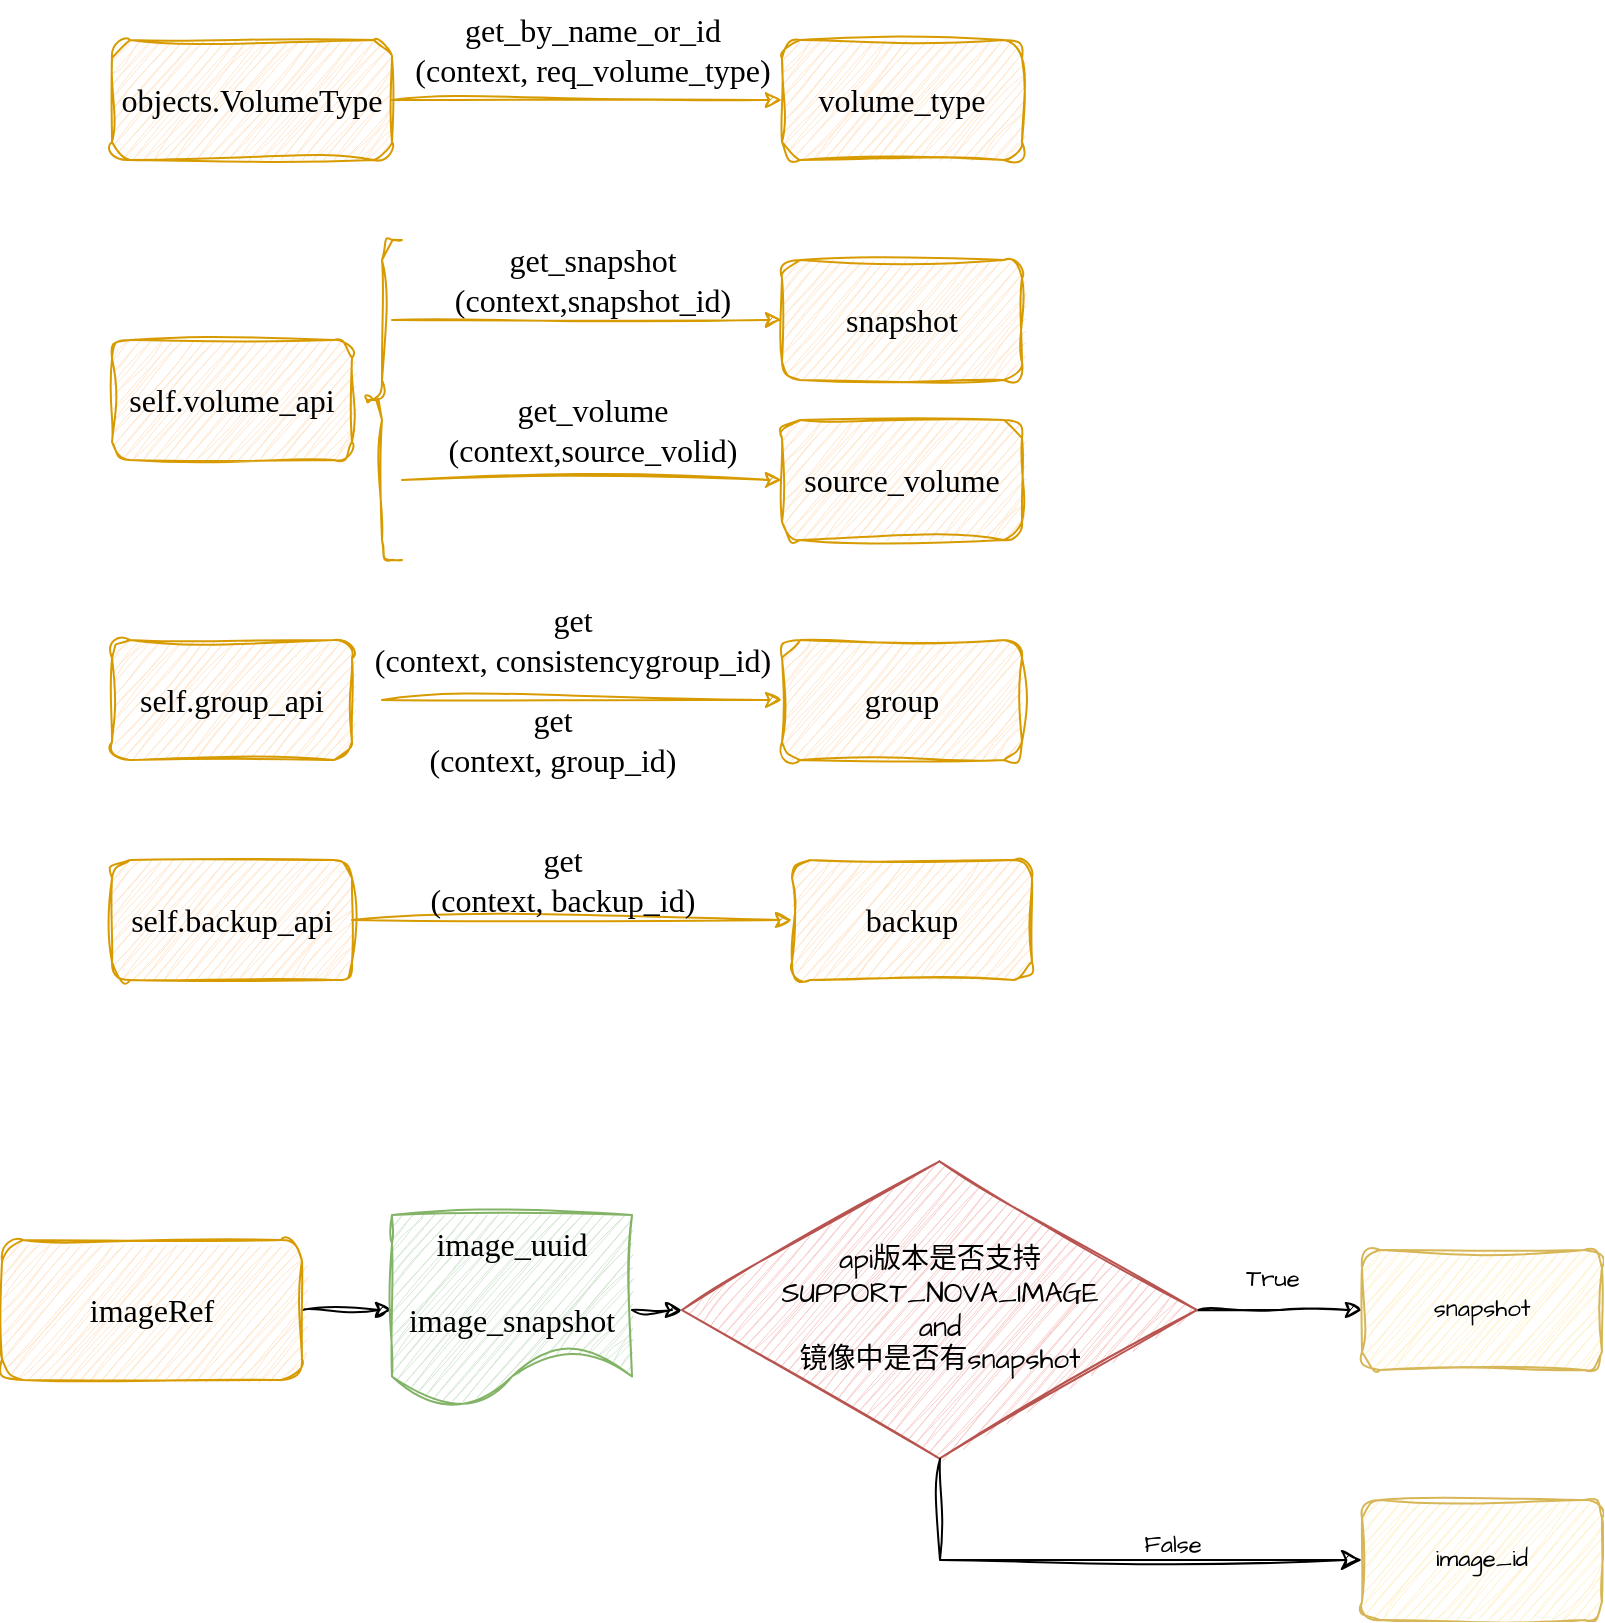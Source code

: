 <mxfile version="28.0.6">
  <diagram name="Page-1" id="9ae_nwG2ndyMPoEbgRYC">
    <mxGraphModel dx="946" dy="679" grid="1" gridSize="10" guides="1" tooltips="1" connect="1" arrows="1" fold="1" page="1" pageScale="1" pageWidth="850" pageHeight="1100" math="0" shadow="0">
      <root>
        <mxCell id="0" />
        <mxCell id="1" parent="0" />
        <mxCell id="TPqhGdljlStNI3GnXQKL-1" value="&lt;font&gt;volume_type&lt;/font&gt;" style="rounded=1;whiteSpace=wrap;html=1;sketch=1;hachureGap=4;jiggle=2;curveFitting=1;fontFamily=Times New Roman;fillColor=#ffe6cc;strokeColor=#d79b00;fontSize=16;" parent="1" vertex="1">
          <mxGeometry x="410" y="230" width="120" height="60" as="geometry" />
        </mxCell>
        <mxCell id="vxVk7jYxDeZn5vEASmRC-4" value="" style="edgeStyle=none;orthogonalLoop=1;jettySize=auto;html=1;rounded=0;sketch=1;hachureGap=4;jiggle=2;curveFitting=1;fontFamily=Times New Roman;exitX=1;exitY=0.5;exitDx=0;exitDy=0;entryX=0;entryY=0.5;entryDx=0;entryDy=0;fillColor=#ffe6cc;strokeColor=#d79b00;fontSize=16;" edge="1" parent="1" source="vxVk7jYxDeZn5vEASmRC-17" target="TPqhGdljlStNI3GnXQKL-1">
          <mxGeometry width="100" relative="1" as="geometry">
            <mxPoint x="220" y="260" as="sourcePoint" />
            <mxPoint x="370" y="260" as="targetPoint" />
            <Array as="points" />
          </mxGeometry>
        </mxCell>
        <mxCell id="vxVk7jYxDeZn5vEASmRC-5" value="&lt;div&gt;get_by_name_or_id&lt;div&gt;(context, req_volume_type)&lt;/div&gt;&lt;/div&gt;" style="text;html=1;align=center;verticalAlign=middle;resizable=0;points=[];autosize=1;fontFamily=Times New Roman;fillColor=none;strokeColor=none;fontSize=16;" vertex="1" parent="1">
          <mxGeometry x="215" y="210" width="200" height="50" as="geometry" />
        </mxCell>
        <mxCell id="vxVk7jYxDeZn5vEASmRC-6" value="&lt;font&gt;snapshot&lt;/font&gt;" style="rounded=1;whiteSpace=wrap;html=1;sketch=1;hachureGap=4;jiggle=2;curveFitting=1;fontFamily=Times New Roman;fillColor=#ffe6cc;strokeColor=#d79b00;fontSize=16;" vertex="1" parent="1">
          <mxGeometry x="410" y="340" width="120" height="60" as="geometry" />
        </mxCell>
        <mxCell id="vxVk7jYxDeZn5vEASmRC-8" value="get_snapshot&lt;div&gt;(context,snapshot_id)&lt;/div&gt;" style="text;html=1;align=center;verticalAlign=middle;resizable=0;points=[];autosize=1;fontFamily=Times New Roman;fillColor=none;strokeColor=none;fontSize=16;" vertex="1" parent="1">
          <mxGeometry x="235" y="325" width="160" height="50" as="geometry" />
        </mxCell>
        <mxCell id="vxVk7jYxDeZn5vEASmRC-10" value="&lt;font&gt;source_volume&lt;/font&gt;" style="rounded=1;whiteSpace=wrap;html=1;sketch=1;hachureGap=4;jiggle=2;curveFitting=1;fontFamily=Times New Roman;fillColor=#ffe6cc;strokeColor=#d79b00;fontSize=16;" vertex="1" parent="1">
          <mxGeometry x="410" y="420" width="120" height="60" as="geometry" />
        </mxCell>
        <mxCell id="vxVk7jYxDeZn5vEASmRC-12" value="get_volume&lt;div&gt;(context,source_volid)&lt;/div&gt;" style="text;html=1;align=center;verticalAlign=middle;resizable=0;points=[];autosize=1;fontFamily=Times New Roman;fillColor=none;strokeColor=none;fontSize=16;" vertex="1" parent="1">
          <mxGeometry x="230" y="400" width="170" height="50" as="geometry" />
        </mxCell>
        <mxCell id="vxVk7jYxDeZn5vEASmRC-15" value="get&lt;div&gt;(context, consistencygroup_id)&lt;/div&gt;" style="text;html=1;align=center;verticalAlign=middle;resizable=0;points=[];autosize=1;fontFamily=Times New Roman;fillColor=none;strokeColor=none;fontSize=16;" vertex="1" parent="1">
          <mxGeometry x="195" y="505" width="220" height="50" as="geometry" />
        </mxCell>
        <mxCell id="vxVk7jYxDeZn5vEASmRC-17" value="&lt;span style=&quot;text-wrap-mode: nowrap;&quot;&gt;objects.VolumeType&lt;/span&gt;" style="rounded=1;whiteSpace=wrap;html=1;sketch=1;hachureGap=4;jiggle=2;curveFitting=1;fontFamily=Times New Roman;fillColor=#ffe6cc;strokeColor=#d79b00;fontSize=16;" vertex="1" parent="1">
          <mxGeometry x="75" y="230" width="140" height="60" as="geometry" />
        </mxCell>
        <mxCell id="vxVk7jYxDeZn5vEASmRC-19" value="&lt;span style=&quot;text-wrap-mode: nowrap;&quot;&gt;self.volume_api&lt;/span&gt;" style="rounded=1;whiteSpace=wrap;html=1;sketch=1;hachureGap=4;jiggle=2;curveFitting=1;fontFamily=Times New Roman;fillColor=#ffe6cc;strokeColor=#d79b00;fontSize=16;" vertex="1" parent="1">
          <mxGeometry x="75" y="380" width="120" height="60" as="geometry" />
        </mxCell>
        <mxCell id="vxVk7jYxDeZn5vEASmRC-49" style="edgeStyle=orthogonalEdgeStyle;rounded=0;sketch=1;hachureGap=4;jiggle=2;curveFitting=1;orthogonalLoop=1;jettySize=auto;html=1;exitX=0.75;exitY=0.25;exitDx=0;exitDy=0;exitPerimeter=0;fontFamily=Times New Roman;fillColor=#ffe6cc;strokeColor=#d79b00;fontSize=16;" edge="1" parent="1" source="vxVk7jYxDeZn5vEASmRC-46" target="vxVk7jYxDeZn5vEASmRC-6">
          <mxGeometry relative="1" as="geometry" />
        </mxCell>
        <mxCell id="vxVk7jYxDeZn5vEASmRC-50" style="edgeStyle=orthogonalEdgeStyle;rounded=0;sketch=1;hachureGap=4;jiggle=2;curveFitting=1;orthogonalLoop=1;jettySize=auto;html=1;exitX=1;exitY=0.75;exitDx=0;exitDy=0;fontFamily=Times New Roman;fillColor=#ffe6cc;strokeColor=#d79b00;fontSize=16;" edge="1" parent="1" source="vxVk7jYxDeZn5vEASmRC-46" target="vxVk7jYxDeZn5vEASmRC-10">
          <mxGeometry relative="1" as="geometry" />
        </mxCell>
        <mxCell id="vxVk7jYxDeZn5vEASmRC-46" value="" style="shape=curlyBracket;whiteSpace=wrap;html=1;rounded=1;labelPosition=left;verticalLabelPosition=middle;align=right;verticalAlign=middle;sketch=1;hachureGap=4;jiggle=2;curveFitting=1;fontFamily=Times New Roman;fillColor=#ffe6cc;strokeColor=#d79b00;fontSize=16;" vertex="1" parent="1">
          <mxGeometry x="200" y="330" width="20" height="160" as="geometry" />
        </mxCell>
        <mxCell id="vxVk7jYxDeZn5vEASmRC-51" value="&lt;font&gt;group&lt;/font&gt;" style="rounded=1;whiteSpace=wrap;html=1;sketch=1;hachureGap=4;jiggle=2;curveFitting=1;fontFamily=Times New Roman;fillColor=#ffe6cc;strokeColor=#d79b00;fontSize=16;" vertex="1" parent="1">
          <mxGeometry x="410" y="530" width="120" height="60" as="geometry" />
        </mxCell>
        <mxCell id="vxVk7jYxDeZn5vEASmRC-52" value="" style="edgeStyle=none;orthogonalLoop=1;jettySize=auto;html=1;rounded=0;sketch=1;hachureGap=4;jiggle=2;curveFitting=1;fontFamily=Times New Roman;exitX=1;exitY=0.5;exitDx=0;exitDy=0;entryX=0;entryY=0.5;entryDx=0;entryDy=0;fillColor=#ffe6cc;strokeColor=#d79b00;fontSize=16;" edge="1" parent="1" target="vxVk7jYxDeZn5vEASmRC-51">
          <mxGeometry width="100" relative="1" as="geometry">
            <mxPoint x="210" y="560" as="sourcePoint" />
            <mxPoint x="360" y="560" as="targetPoint" />
            <Array as="points" />
          </mxGeometry>
        </mxCell>
        <mxCell id="vxVk7jYxDeZn5vEASmRC-54" value="&lt;span style=&quot;text-wrap-mode: nowrap;&quot;&gt;self.group_api&lt;/span&gt;" style="rounded=1;whiteSpace=wrap;html=1;sketch=1;hachureGap=4;jiggle=2;curveFitting=1;fontFamily=Times New Roman;fillColor=#ffe6cc;strokeColor=#d79b00;fontSize=16;" vertex="1" parent="1">
          <mxGeometry x="75" y="530" width="120" height="60" as="geometry" />
        </mxCell>
        <mxCell id="vxVk7jYxDeZn5vEASmRC-58" value="&lt;div&gt;get&lt;/div&gt;&lt;div&gt;(context, group_id)&lt;/div&gt;" style="text;html=1;align=center;verticalAlign=middle;resizable=0;points=[];autosize=1;fontFamily=Times New Roman;fillColor=none;strokeColor=none;fontSize=16;" vertex="1" parent="1">
          <mxGeometry x="220" y="555" width="150" height="50" as="geometry" />
        </mxCell>
        <mxCell id="vxVk7jYxDeZn5vEASmRC-59" value="&lt;span style=&quot;text-wrap-mode: nowrap;&quot;&gt;self.backup_api&lt;/span&gt;" style="rounded=1;whiteSpace=wrap;html=1;sketch=1;hachureGap=4;jiggle=2;curveFitting=1;fontFamily=Times New Roman;fillColor=#ffe6cc;strokeColor=#d79b00;fontSize=16;" vertex="1" parent="1">
          <mxGeometry x="75" y="640" width="120" height="60" as="geometry" />
        </mxCell>
        <mxCell id="vxVk7jYxDeZn5vEASmRC-60" value="&lt;font&gt;backup&lt;/font&gt;" style="rounded=1;whiteSpace=wrap;html=1;sketch=1;hachureGap=4;jiggle=2;curveFitting=1;fontFamily=Times New Roman;fillColor=#ffe6cc;strokeColor=#d79b00;fontSize=16;" vertex="1" parent="1">
          <mxGeometry x="415" y="640" width="120" height="60" as="geometry" />
        </mxCell>
        <mxCell id="vxVk7jYxDeZn5vEASmRC-61" value="" style="edgeStyle=none;orthogonalLoop=1;jettySize=auto;html=1;rounded=0;sketch=1;hachureGap=4;jiggle=2;curveFitting=1;fontFamily=Times New Roman;exitX=1;exitY=0.5;exitDx=0;exitDy=0;entryX=0;entryY=0.5;entryDx=0;entryDy=0;fillColor=#ffe6cc;strokeColor=#d79b00;fontSize=16;" edge="1" parent="1" target="vxVk7jYxDeZn5vEASmRC-60" source="vxVk7jYxDeZn5vEASmRC-59">
          <mxGeometry width="100" relative="1" as="geometry">
            <mxPoint x="210" y="670" as="sourcePoint" />
            <mxPoint x="375" y="670" as="targetPoint" />
            <Array as="points" />
          </mxGeometry>
        </mxCell>
        <mxCell id="vxVk7jYxDeZn5vEASmRC-62" value="&lt;div&gt;&lt;div&gt;get&lt;/div&gt;&lt;div&gt;(context, backup_id)&lt;/div&gt;&lt;/div&gt;" style="text;html=1;align=center;verticalAlign=middle;resizable=0;points=[];autosize=1;fontFamily=Times New Roman;fillColor=none;strokeColor=none;fontSize=16;" vertex="1" parent="1">
          <mxGeometry x="220" y="625" width="160" height="50" as="geometry" />
        </mxCell>
        <mxCell id="vxVk7jYxDeZn5vEASmRC-71" value="" style="edgeStyle=orthogonalEdgeStyle;rounded=0;sketch=1;hachureGap=4;jiggle=2;curveFitting=1;orthogonalLoop=1;jettySize=auto;html=1;fontFamily=Architects Daughter;fontSource=https%3A%2F%2Ffonts.googleapis.com%2Fcss%3Ffamily%3DArchitects%2BDaughter;" edge="1" parent="1" source="vxVk7jYxDeZn5vEASmRC-63" target="vxVk7jYxDeZn5vEASmRC-70">
          <mxGeometry relative="1" as="geometry" />
        </mxCell>
        <mxCell id="vxVk7jYxDeZn5vEASmRC-63" value="&lt;span style=&quot;text-wrap-mode: nowrap;&quot;&gt;imageRef&lt;/span&gt;" style="rounded=1;whiteSpace=wrap;html=1;sketch=1;hachureGap=4;jiggle=2;curveFitting=1;fontFamily=Times New Roman;fillColor=#ffe6cc;strokeColor=#d79b00;fontSize=16;" vertex="1" parent="1">
          <mxGeometry x="20" y="830" width="150" height="70" as="geometry" />
        </mxCell>
        <mxCell id="vxVk7jYxDeZn5vEASmRC-69" value="" style="edgeStyle=orthogonalEdgeStyle;rounded=0;sketch=1;hachureGap=4;jiggle=2;curveFitting=1;orthogonalLoop=1;jettySize=auto;html=1;fontFamily=Architects Daughter;fontSource=https%3A%2F%2Ffonts.googleapis.com%2Fcss%3Ffamily%3DArchitects%2BDaughter;" edge="1" parent="1" source="vxVk7jYxDeZn5vEASmRC-64" target="vxVk7jYxDeZn5vEASmRC-68">
          <mxGeometry relative="1" as="geometry" />
        </mxCell>
        <mxCell id="vxVk7jYxDeZn5vEASmRC-64" value="&lt;div&gt;&lt;font style=&quot;font-size: 14px;&quot;&gt;api版本是否支持&lt;span style=&quot;background-color: transparent; color: light-dark(rgb(0, 0, 0), rgb(255, 255, 255));&quot;&gt;SUPPORT_NOVA_IMAGE&lt;/span&gt;&lt;/font&gt;&lt;/div&gt;&lt;div&gt;&lt;font style=&quot;font-size: 14px;&quot;&gt;and&lt;/font&gt;&lt;/div&gt;&lt;font style=&quot;font-size: 14px;&quot;&gt;镜像中是否有snapshot&lt;/font&gt;" style="html=1;whiteSpace=wrap;aspect=fixed;shape=isoRectangle;sketch=1;hachureGap=4;jiggle=2;curveFitting=1;fontFamily=Architects Daughter;fontSource=https%3A%2F%2Ffonts.googleapis.com%2Fcss%3Ffamily%3DArchitects%2BDaughter;fillColor=#f8cecc;strokeColor=#b85450;" vertex="1" parent="1">
          <mxGeometry x="360" y="787.75" width="257.5" height="154.5" as="geometry" />
        </mxCell>
        <mxCell id="vxVk7jYxDeZn5vEASmRC-68" value="snapshot" style="rounded=1;whiteSpace=wrap;html=1;fontFamily=Architects Daughter;sketch=1;hachureGap=4;jiggle=2;curveFitting=1;fontSource=https%3A%2F%2Ffonts.googleapis.com%2Fcss%3Ffamily%3DArchitects%2BDaughter;fillColor=#fff2cc;strokeColor=#d6b656;" vertex="1" parent="1">
          <mxGeometry x="700" y="835" width="120" height="60" as="geometry" />
        </mxCell>
        <mxCell id="vxVk7jYxDeZn5vEASmRC-72" value="" style="edgeStyle=orthogonalEdgeStyle;rounded=0;sketch=1;hachureGap=4;jiggle=2;curveFitting=1;orthogonalLoop=1;jettySize=auto;html=1;fontFamily=Architects Daughter;fontSource=https%3A%2F%2Ffonts.googleapis.com%2Fcss%3Ffamily%3DArchitects%2BDaughter;" edge="1" parent="1" source="vxVk7jYxDeZn5vEASmRC-70" target="vxVk7jYxDeZn5vEASmRC-64">
          <mxGeometry relative="1" as="geometry" />
        </mxCell>
        <mxCell id="vxVk7jYxDeZn5vEASmRC-70" value="image_uuid&lt;div&gt;&lt;br&gt;&lt;div&gt;image_snapshot&lt;/div&gt;&lt;/div&gt;" style="shape=document;whiteSpace=wrap;html=1;boundedLbl=1;fontSize=16;fontFamily=Times New Roman;fillColor=#d5e8d4;strokeColor=#82b366;rounded=1;sketch=1;hachureGap=4;jiggle=2;curveFitting=1;" vertex="1" parent="1">
          <mxGeometry x="215" y="817.5" width="120" height="95" as="geometry" />
        </mxCell>
        <mxCell id="vxVk7jYxDeZn5vEASmRC-73" value="True" style="text;html=1;align=center;verticalAlign=middle;resizable=0;points=[];autosize=1;strokeColor=none;fillColor=none;fontFamily=Architects Daughter;fontSource=https%3A%2F%2Ffonts.googleapis.com%2Fcss%3Ffamily%3DArchitects%2BDaughter;" vertex="1" parent="1">
          <mxGeometry x="630" y="835" width="50" height="30" as="geometry" />
        </mxCell>
        <mxCell id="vxVk7jYxDeZn5vEASmRC-74" value="" style="edgeStyle=segmentEdgeStyle;endArrow=classic;html=1;curved=0;rounded=0;endSize=8;startSize=8;sketch=1;hachureGap=4;jiggle=2;curveFitting=1;fontFamily=Architects Daughter;fontSource=https%3A%2F%2Ffonts.googleapis.com%2Fcss%3Ffamily%3DArchitects%2BDaughter;exitX=0.501;exitY=0.982;exitDx=0;exitDy=0;exitPerimeter=0;entryX=0;entryY=0.5;entryDx=0;entryDy=0;" edge="1" parent="1" source="vxVk7jYxDeZn5vEASmRC-64" target="vxVk7jYxDeZn5vEASmRC-78">
          <mxGeometry width="50" height="50" relative="1" as="geometry">
            <mxPoint x="550" y="950" as="sourcePoint" />
            <mxPoint x="610" y="990" as="targetPoint" />
            <Array as="points">
              <mxPoint x="489" y="990" />
            </Array>
          </mxGeometry>
        </mxCell>
        <mxCell id="vxVk7jYxDeZn5vEASmRC-77" value="False" style="text;html=1;align=center;verticalAlign=middle;resizable=0;points=[];autosize=1;strokeColor=none;fillColor=none;fontFamily=Architects Daughter;fontSource=https%3A%2F%2Ffonts.googleapis.com%2Fcss%3Ffamily%3DArchitects%2BDaughter;" vertex="1" parent="1">
          <mxGeometry x="580" y="968" width="50" height="30" as="geometry" />
        </mxCell>
        <mxCell id="vxVk7jYxDeZn5vEASmRC-78" value="image_id" style="rounded=1;whiteSpace=wrap;html=1;fontFamily=Architects Daughter;sketch=1;hachureGap=4;jiggle=2;curveFitting=1;fontSource=https%3A%2F%2Ffonts.googleapis.com%2Fcss%3Ffamily%3DArchitects%2BDaughter;fillColor=#fff2cc;strokeColor=#d6b656;" vertex="1" parent="1">
          <mxGeometry x="700" y="960" width="120" height="60" as="geometry" />
        </mxCell>
      </root>
    </mxGraphModel>
  </diagram>
</mxfile>
